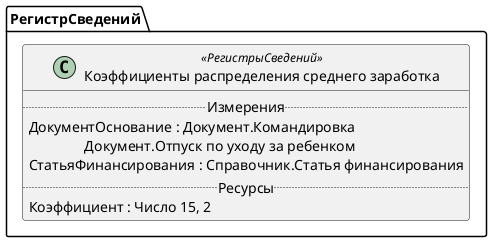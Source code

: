 ﻿@startuml КоэффициентыРаспределенияСреднегоЗаработка
'!include templates.wsd
'..\include templates.wsd
class РегистрСведений.КоэффициентыРаспределенияСреднегоЗаработка as "Коэффициенты распределения среднего заработка" <<РегистрыСведений>>
{
..Измерения..
ДокументОснование : Документ.Командировка\rДокумент.Отпуск по уходу за ребенком
СтатьяФинансирования : Справочник.Статья финансирования
..Ресурсы..
Коэффициент : Число 15, 2
}
@enduml
